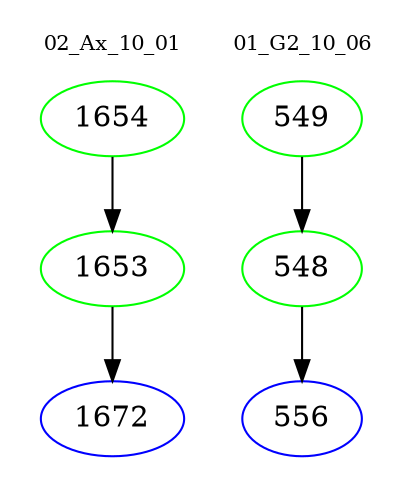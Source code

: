 digraph{
subgraph cluster_0 {
color = white
label = "02_Ax_10_01";
fontsize=10;
T0_1654 [label="1654", color="green"]
T0_1654 -> T0_1653 [color="black"]
T0_1653 [label="1653", color="green"]
T0_1653 -> T0_1672 [color="black"]
T0_1672 [label="1672", color="blue"]
}
subgraph cluster_1 {
color = white
label = "01_G2_10_06";
fontsize=10;
T1_549 [label="549", color="green"]
T1_549 -> T1_548 [color="black"]
T1_548 [label="548", color="green"]
T1_548 -> T1_556 [color="black"]
T1_556 [label="556", color="blue"]
}
}
